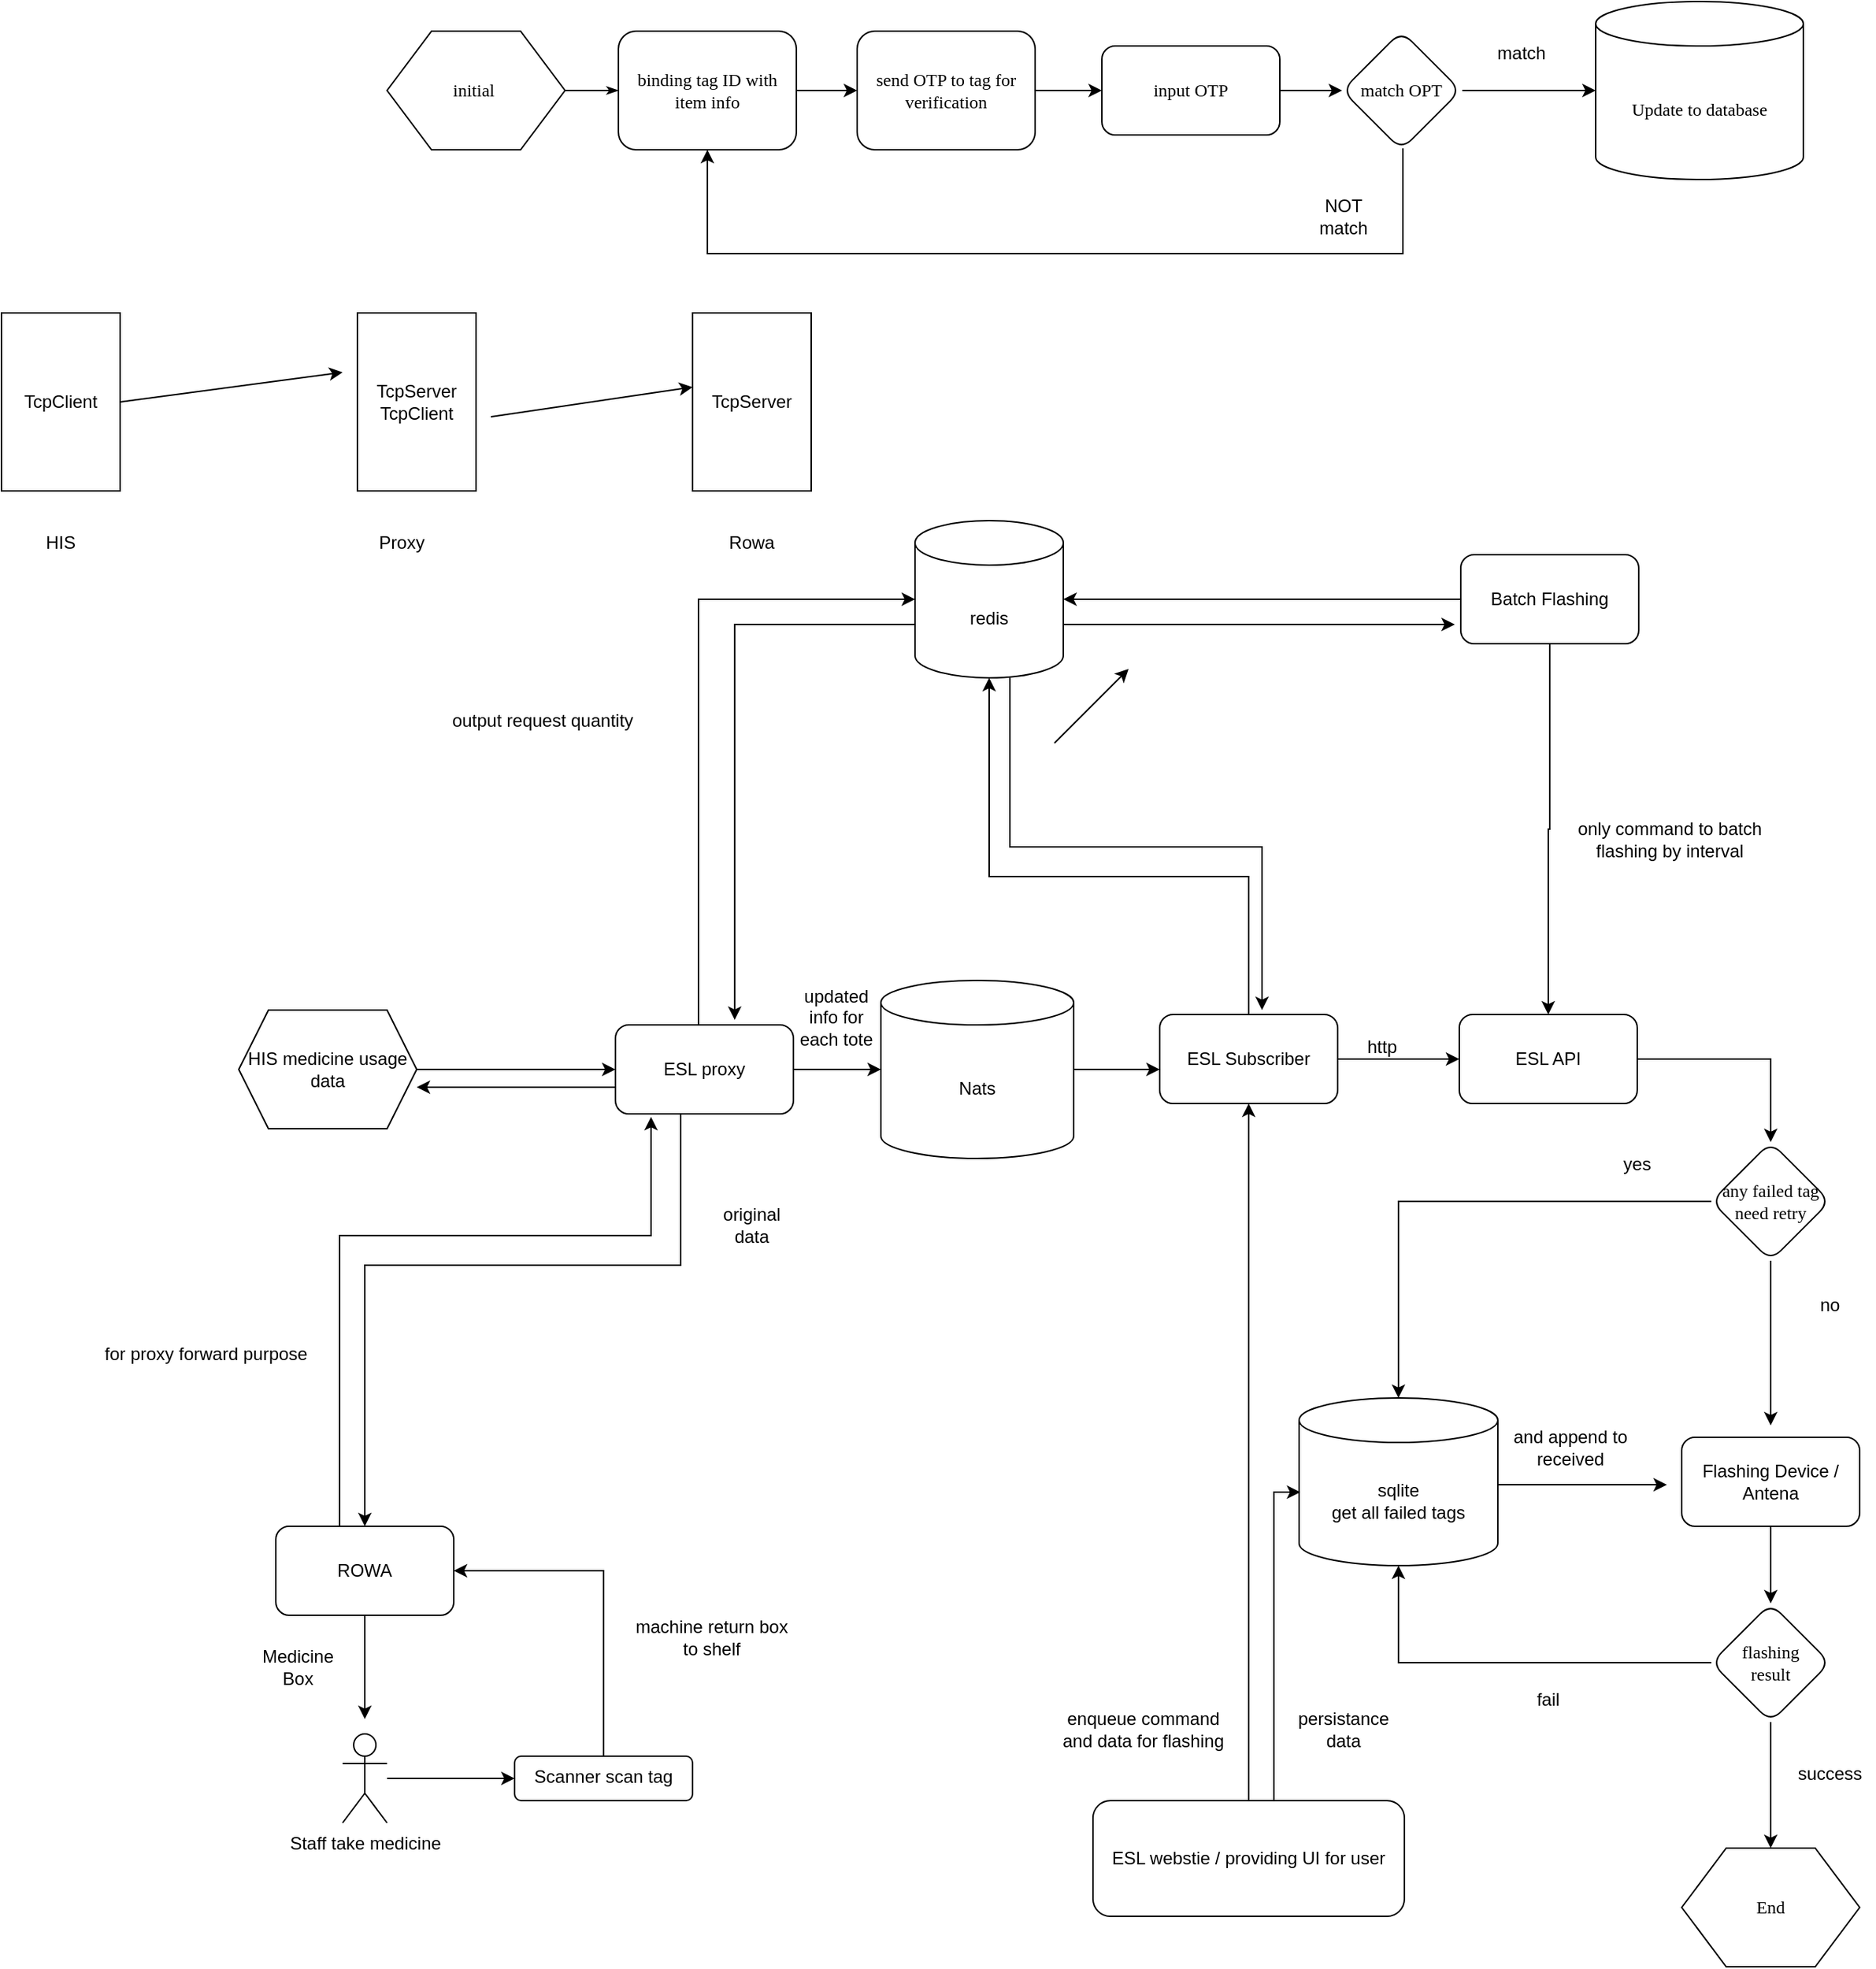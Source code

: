 <mxfile version="20.8.5" type="github">
  <diagram name="Page-1" id="8ce9d11a-91a2-4d17-14d8-a56ed91bf033">
    <mxGraphModel dx="1672" dy="836" grid="1" gridSize="10" guides="1" tooltips="1" connect="1" arrows="1" fold="1" page="1" pageScale="2" pageWidth="1100" pageHeight="850" background="none" math="0" shadow="0">
      <root>
        <mxCell id="0" />
        <mxCell id="1" parent="0" />
        <mxCell id="17ea667e15c223fc-28" style="edgeStyle=orthogonalEdgeStyle;rounded=1;html=1;labelBackgroundColor=none;startArrow=none;startFill=0;startSize=5;endArrow=classicThin;endFill=1;endSize=5;jettySize=auto;orthogonalLoop=1;strokeWidth=1;fontFamily=Verdana;fontSize=8" parent="1" source="17ea667e15c223fc-1" target="17ea667e15c223fc-2" edge="1">
          <mxGeometry relative="1" as="geometry" />
        </mxCell>
        <mxCell id="17ea667e15c223fc-1" value="initial&amp;nbsp;" style="shape=hexagon;perimeter=hexagonPerimeter;whiteSpace=wrap;html=1;rounded=0;shadow=0;labelBackgroundColor=none;strokeWidth=1;fontFamily=Verdana;fontSize=12;align=center;" parent="1" vertex="1">
          <mxGeometry x="590" y="100" width="120" height="80" as="geometry" />
        </mxCell>
        <mxCell id="yy2sZE4itZw_RQWSuxx_-3" value="" style="edgeStyle=orthogonalEdgeStyle;rounded=0;orthogonalLoop=1;jettySize=auto;html=1;" parent="1" source="17ea667e15c223fc-2" target="yy2sZE4itZw_RQWSuxx_-2" edge="1">
          <mxGeometry relative="1" as="geometry" />
        </mxCell>
        <mxCell id="17ea667e15c223fc-2" value="binding tag ID with item info&lt;br&gt;" style="rounded=1;whiteSpace=wrap;html=1;shadow=0;labelBackgroundColor=none;strokeWidth=1;fontFamily=Verdana;fontSize=12;align=center;" parent="1" vertex="1">
          <mxGeometry x="746" y="100" width="120" height="80" as="geometry" />
        </mxCell>
        <mxCell id="17ea667e15c223fc-26" value="End" style="shape=hexagon;perimeter=hexagonPerimeter;whiteSpace=wrap;html=1;rounded=0;shadow=0;labelBackgroundColor=none;strokeWidth=1;fontFamily=Verdana;fontSize=12;align=center;" parent="1" vertex="1">
          <mxGeometry x="1463" y="1325" width="120" height="80" as="geometry" />
        </mxCell>
        <mxCell id="yy2sZE4itZw_RQWSuxx_-5" value="" style="edgeStyle=orthogonalEdgeStyle;rounded=0;orthogonalLoop=1;jettySize=auto;html=1;" parent="1" source="yy2sZE4itZw_RQWSuxx_-2" target="yy2sZE4itZw_RQWSuxx_-4" edge="1">
          <mxGeometry relative="1" as="geometry" />
        </mxCell>
        <mxCell id="yy2sZE4itZw_RQWSuxx_-2" value="send OTP to tag for verification" style="rounded=1;whiteSpace=wrap;html=1;shadow=0;labelBackgroundColor=none;strokeWidth=1;fontFamily=Verdana;fontSize=12;align=center;" parent="1" vertex="1">
          <mxGeometry x="907" y="100" width="120" height="80" as="geometry" />
        </mxCell>
        <mxCell id="yy2sZE4itZw_RQWSuxx_-7" value="" style="edgeStyle=orthogonalEdgeStyle;rounded=0;orthogonalLoop=1;jettySize=auto;html=1;" parent="1" source="yy2sZE4itZw_RQWSuxx_-4" target="yy2sZE4itZw_RQWSuxx_-6" edge="1">
          <mxGeometry relative="1" as="geometry" />
        </mxCell>
        <mxCell id="yy2sZE4itZw_RQWSuxx_-4" value="input OTP" style="whiteSpace=wrap;html=1;fontFamily=Verdana;rounded=1;shadow=0;labelBackgroundColor=none;strokeWidth=1;" parent="1" vertex="1">
          <mxGeometry x="1072" y="110" width="120" height="60" as="geometry" />
        </mxCell>
        <mxCell id="yy2sZE4itZw_RQWSuxx_-8" style="edgeStyle=orthogonalEdgeStyle;rounded=0;orthogonalLoop=1;jettySize=auto;html=1;entryX=0.5;entryY=1;entryDx=0;entryDy=0;" parent="1" source="yy2sZE4itZw_RQWSuxx_-6" target="17ea667e15c223fc-2" edge="1">
          <mxGeometry relative="1" as="geometry">
            <Array as="points">
              <mxPoint x="1275" y="250" />
              <mxPoint x="806" y="250" />
            </Array>
          </mxGeometry>
        </mxCell>
        <mxCell id="yy2sZE4itZw_RQWSuxx_-12" value="" style="edgeStyle=orthogonalEdgeStyle;rounded=0;orthogonalLoop=1;jettySize=auto;html=1;" parent="1" edge="1">
          <mxGeometry relative="1" as="geometry">
            <mxPoint x="1315" y="140" as="sourcePoint" />
            <mxPoint x="1405" y="140" as="targetPoint" />
          </mxGeometry>
        </mxCell>
        <mxCell id="yy2sZE4itZw_RQWSuxx_-6" value="match OPT" style="rhombus;whiteSpace=wrap;html=1;fontFamily=Verdana;rounded=1;shadow=0;labelBackgroundColor=none;strokeWidth=1;" parent="1" vertex="1">
          <mxGeometry x="1234" y="100" width="80" height="80" as="geometry" />
        </mxCell>
        <mxCell id="yy2sZE4itZw_RQWSuxx_-9" value="NOT match&lt;br&gt;" style="text;html=1;strokeColor=none;fillColor=none;align=center;verticalAlign=middle;whiteSpace=wrap;rounded=0;" parent="1" vertex="1">
          <mxGeometry x="1205" y="210" width="60" height="30" as="geometry" />
        </mxCell>
        <mxCell id="yy2sZE4itZw_RQWSuxx_-13" value="match" style="text;html=1;strokeColor=none;fillColor=none;align=center;verticalAlign=middle;whiteSpace=wrap;rounded=0;" parent="1" vertex="1">
          <mxGeometry x="1325" y="100" width="60" height="30" as="geometry" />
        </mxCell>
        <mxCell id="yy2sZE4itZw_RQWSuxx_-18" value="" style="edgeStyle=orthogonalEdgeStyle;rounded=0;orthogonalLoop=1;jettySize=auto;html=1;" parent="1" source="yy2sZE4itZw_RQWSuxx_-16" target="yy2sZE4itZw_RQWSuxx_-17" edge="1">
          <mxGeometry relative="1" as="geometry" />
        </mxCell>
        <mxCell id="yy2sZE4itZw_RQWSuxx_-16" value="HIS medicine usage data" style="shape=hexagon;perimeter=hexagonPerimeter2;whiteSpace=wrap;html=1;fixedSize=1;" parent="1" vertex="1">
          <mxGeometry x="490" y="760" width="120" height="80" as="geometry" />
        </mxCell>
        <mxCell id="yy2sZE4itZw_RQWSuxx_-23" value="" style="edgeStyle=orthogonalEdgeStyle;rounded=0;orthogonalLoop=1;jettySize=auto;html=1;" parent="1" source="yy2sZE4itZw_RQWSuxx_-17" target="yy2sZE4itZw_RQWSuxx_-22" edge="1">
          <mxGeometry relative="1" as="geometry">
            <Array as="points">
              <mxPoint x="788" y="932" />
              <mxPoint x="575" y="932" />
            </Array>
          </mxGeometry>
        </mxCell>
        <mxCell id="hlQuVm98A-8ef_0kIV-_-12" style="edgeStyle=orthogonalEdgeStyle;rounded=0;orthogonalLoop=1;jettySize=auto;html=1;entryX=0;entryY=0.5;entryDx=0;entryDy=0;entryPerimeter=0;" parent="1" source="yy2sZE4itZw_RQWSuxx_-17" target="hlQuVm98A-8ef_0kIV-_-11" edge="1">
          <mxGeometry relative="1" as="geometry" />
        </mxCell>
        <mxCell id="Hav-0OUn_8LlEr3j1nNp-2" style="edgeStyle=orthogonalEdgeStyle;rounded=0;orthogonalLoop=1;jettySize=auto;html=1;entryX=0;entryY=0.5;entryDx=0;entryDy=0;entryPerimeter=0;" parent="1" source="yy2sZE4itZw_RQWSuxx_-17" target="Hav-0OUn_8LlEr3j1nNp-1" edge="1">
          <mxGeometry relative="1" as="geometry">
            <Array as="points">
              <mxPoint x="800" y="483" />
            </Array>
          </mxGeometry>
        </mxCell>
        <mxCell id="Hav-0OUn_8LlEr3j1nNp-6" style="edgeStyle=orthogonalEdgeStyle;rounded=0;orthogonalLoop=1;jettySize=auto;html=1;entryX=1;entryY=0.65;entryDx=0;entryDy=0;entryPerimeter=0;" parent="1" source="yy2sZE4itZw_RQWSuxx_-17" target="yy2sZE4itZw_RQWSuxx_-16" edge="1">
          <mxGeometry relative="1" as="geometry">
            <Array as="points">
              <mxPoint x="728" y="812" />
              <mxPoint x="728" y="812" />
            </Array>
          </mxGeometry>
        </mxCell>
        <mxCell id="yy2sZE4itZw_RQWSuxx_-17" value="ESL proxy" style="rounded=1;whiteSpace=wrap;html=1;" parent="1" vertex="1">
          <mxGeometry x="744" y="770" width="120" height="60" as="geometry" />
        </mxCell>
        <mxCell id="yy2sZE4itZw_RQWSuxx_-25" value="" style="edgeStyle=orthogonalEdgeStyle;rounded=0;orthogonalLoop=1;jettySize=auto;html=1;" parent="1" source="yy2sZE4itZw_RQWSuxx_-20" target="yy2sZE4itZw_RQWSuxx_-24" edge="1">
          <mxGeometry relative="1" as="geometry" />
        </mxCell>
        <mxCell id="Hav-0OUn_8LlEr3j1nNp-26" style="edgeStyle=orthogonalEdgeStyle;rounded=0;orthogonalLoop=1;jettySize=auto;html=1;entryX=0.5;entryY=1;entryDx=0;entryDy=0;entryPerimeter=0;" parent="1" source="yy2sZE4itZw_RQWSuxx_-20" target="Hav-0OUn_8LlEr3j1nNp-1" edge="1">
          <mxGeometry relative="1" as="geometry">
            <Array as="points">
              <mxPoint x="1171" y="670" />
              <mxPoint x="996" y="670" />
            </Array>
          </mxGeometry>
        </mxCell>
        <mxCell id="yy2sZE4itZw_RQWSuxx_-20" value="ESL Subscriber" style="whiteSpace=wrap;html=1;rounded=1;" parent="1" vertex="1">
          <mxGeometry x="1111" y="763" width="120" height="60" as="geometry" />
        </mxCell>
        <mxCell id="hlQuVm98A-8ef_0kIV-_-5" style="edgeStyle=orthogonalEdgeStyle;rounded=0;orthogonalLoop=1;jettySize=auto;html=1;" parent="1" source="yy2sZE4itZw_RQWSuxx_-22" edge="1">
          <mxGeometry relative="1" as="geometry">
            <mxPoint x="575" y="1238" as="targetPoint" />
          </mxGeometry>
        </mxCell>
        <mxCell id="Hav-0OUn_8LlEr3j1nNp-5" style="edgeStyle=orthogonalEdgeStyle;rounded=0;orthogonalLoop=1;jettySize=auto;html=1;" parent="1" source="yy2sZE4itZw_RQWSuxx_-22" edge="1">
          <mxGeometry relative="1" as="geometry">
            <mxPoint x="768" y="832" as="targetPoint" />
            <Array as="points">
              <mxPoint x="558" y="912" />
              <mxPoint x="768" y="912" />
            </Array>
          </mxGeometry>
        </mxCell>
        <mxCell id="yy2sZE4itZw_RQWSuxx_-22" value="ROWA" style="whiteSpace=wrap;html=1;rounded=1;" parent="1" vertex="1">
          <mxGeometry x="515" y="1108" width="120" height="60" as="geometry" />
        </mxCell>
        <mxCell id="hlQuVm98A-8ef_0kIV-_-19" style="edgeStyle=orthogonalEdgeStyle;rounded=0;orthogonalLoop=1;jettySize=auto;html=1;entryX=0.5;entryY=0;entryDx=0;entryDy=0;" parent="1" source="yy2sZE4itZw_RQWSuxx_-24" target="hlQuVm98A-8ef_0kIV-_-21" edge="1">
          <mxGeometry relative="1" as="geometry">
            <mxPoint x="1483" y="793" as="targetPoint" />
          </mxGeometry>
        </mxCell>
        <mxCell id="yy2sZE4itZw_RQWSuxx_-24" value="ESL API" style="whiteSpace=wrap;html=1;rounded=1;" parent="1" vertex="1">
          <mxGeometry x="1313" y="763" width="120" height="60" as="geometry" />
        </mxCell>
        <mxCell id="yy2sZE4itZw_RQWSuxx_-26" value="http" style="text;html=1;strokeColor=none;fillColor=none;align=center;verticalAlign=middle;whiteSpace=wrap;rounded=0;" parent="1" vertex="1">
          <mxGeometry x="1231" y="770" width="60" height="30" as="geometry" />
        </mxCell>
        <mxCell id="yy2sZE4itZw_RQWSuxx_-27" value="&lt;span style=&quot;font-family: Verdana;&quot;&gt;Update to database&lt;/span&gt;" style="shape=cylinder3;whiteSpace=wrap;html=1;boundedLbl=1;backgroundOutline=1;size=15;" parent="1" vertex="1">
          <mxGeometry x="1405" y="80" width="140" height="120" as="geometry" />
        </mxCell>
        <mxCell id="hlQuVm98A-8ef_0kIV-_-9" value="" style="edgeStyle=orthogonalEdgeStyle;rounded=0;orthogonalLoop=1;jettySize=auto;html=1;" parent="1" source="hlQuVm98A-8ef_0kIV-_-1" target="hlQuVm98A-8ef_0kIV-_-8" edge="1">
          <mxGeometry relative="1" as="geometry" />
        </mxCell>
        <mxCell id="hlQuVm98A-8ef_0kIV-_-1" value="Staff take medicine&lt;br&gt;" style="shape=umlActor;verticalLabelPosition=bottom;verticalAlign=top;html=1;outlineConnect=0;" parent="1" vertex="1">
          <mxGeometry x="560" y="1248" width="30" height="60" as="geometry" />
        </mxCell>
        <mxCell id="hlQuVm98A-8ef_0kIV-_-6" value="machine return&amp;nbsp;box to shelf" style="text;html=1;strokeColor=none;fillColor=none;align=center;verticalAlign=middle;whiteSpace=wrap;rounded=0;" parent="1" vertex="1">
          <mxGeometry x="754" y="1168" width="110" height="30" as="geometry" />
        </mxCell>
        <mxCell id="hlQuVm98A-8ef_0kIV-_-7" value="Medicine Box" style="text;html=1;strokeColor=none;fillColor=none;align=center;verticalAlign=middle;whiteSpace=wrap;rounded=0;" parent="1" vertex="1">
          <mxGeometry x="500" y="1188" width="60" height="30" as="geometry" />
        </mxCell>
        <mxCell id="hlQuVm98A-8ef_0kIV-_-10" style="edgeStyle=orthogonalEdgeStyle;rounded=0;orthogonalLoop=1;jettySize=auto;html=1;entryX=1;entryY=0.5;entryDx=0;entryDy=0;" parent="1" source="hlQuVm98A-8ef_0kIV-_-8" target="yy2sZE4itZw_RQWSuxx_-22" edge="1">
          <mxGeometry relative="1" as="geometry">
            <Array as="points">
              <mxPoint x="736" y="1138" />
            </Array>
          </mxGeometry>
        </mxCell>
        <mxCell id="hlQuVm98A-8ef_0kIV-_-8" value="Scanner scan tag" style="rounded=1;whiteSpace=wrap;html=1;verticalAlign=top;" parent="1" vertex="1">
          <mxGeometry x="676" y="1263" width="120" height="30" as="geometry" />
        </mxCell>
        <mxCell id="hlQuVm98A-8ef_0kIV-_-13" style="edgeStyle=orthogonalEdgeStyle;rounded=0;orthogonalLoop=1;jettySize=auto;html=1;entryX=0;entryY=0.617;entryDx=0;entryDy=0;entryPerimeter=0;" parent="1" source="hlQuVm98A-8ef_0kIV-_-11" target="yy2sZE4itZw_RQWSuxx_-20" edge="1">
          <mxGeometry relative="1" as="geometry">
            <Array as="points">
              <mxPoint x="1108" y="800" />
            </Array>
          </mxGeometry>
        </mxCell>
        <mxCell id="hlQuVm98A-8ef_0kIV-_-11" value="Nats" style="shape=cylinder3;whiteSpace=wrap;html=1;boundedLbl=1;backgroundOutline=1;size=15;" parent="1" vertex="1">
          <mxGeometry x="923" y="740" width="130" height="120" as="geometry" />
        </mxCell>
        <mxCell id="hlQuVm98A-8ef_0kIV-_-25" style="edgeStyle=orthogonalEdgeStyle;rounded=0;orthogonalLoop=1;jettySize=auto;html=1;" parent="1" source="hlQuVm98A-8ef_0kIV-_-14" edge="1">
          <mxGeometry relative="1" as="geometry">
            <mxPoint x="1453" y="1080" as="targetPoint" />
            <Array as="points">
              <mxPoint x="1433" y="1080" />
              <mxPoint x="1433" y="1080" />
            </Array>
          </mxGeometry>
        </mxCell>
        <mxCell id="hlQuVm98A-8ef_0kIV-_-14" value="sqlite&lt;br&gt;get all failed tags" style="shape=cylinder3;whiteSpace=wrap;html=1;boundedLbl=1;backgroundOutline=1;size=15;" parent="1" vertex="1">
          <mxGeometry x="1205" y="1021.5" width="134" height="113" as="geometry" />
        </mxCell>
        <mxCell id="hlQuVm98A-8ef_0kIV-_-22" style="edgeStyle=orthogonalEdgeStyle;rounded=0;orthogonalLoop=1;jettySize=auto;html=1;entryX=0.5;entryY=0;entryDx=0;entryDy=0;entryPerimeter=0;exitX=0;exitY=0.5;exitDx=0;exitDy=0;" parent="1" source="hlQuVm98A-8ef_0kIV-_-21" target="hlQuVm98A-8ef_0kIV-_-14" edge="1">
          <mxGeometry relative="1" as="geometry">
            <mxPoint x="1463" y="889" as="sourcePoint" />
          </mxGeometry>
        </mxCell>
        <mxCell id="hlQuVm98A-8ef_0kIV-_-26" style="edgeStyle=orthogonalEdgeStyle;rounded=0;orthogonalLoop=1;jettySize=auto;html=1;exitX=0.5;exitY=1;exitDx=0;exitDy=0;" parent="1" source="hlQuVm98A-8ef_0kIV-_-21" edge="1">
          <mxGeometry relative="1" as="geometry">
            <mxPoint x="1523" y="1040" as="targetPoint" />
          </mxGeometry>
        </mxCell>
        <mxCell id="hlQuVm98A-8ef_0kIV-_-21" value="any failed tag need retry" style="rhombus;whiteSpace=wrap;html=1;fontFamily=Verdana;rounded=1;shadow=0;labelBackgroundColor=none;strokeWidth=1;" parent="1" vertex="1">
          <mxGeometry x="1483" y="849" width="80" height="80" as="geometry" />
        </mxCell>
        <mxCell id="hlQuVm98A-8ef_0kIV-_-23" value="yes" style="text;html=1;strokeColor=none;fillColor=none;align=center;verticalAlign=middle;whiteSpace=wrap;rounded=0;" parent="1" vertex="1">
          <mxGeometry x="1403" y="849" width="60" height="30" as="geometry" />
        </mxCell>
        <mxCell id="hlQuVm98A-8ef_0kIV-_-27" value="no" style="text;html=1;strokeColor=none;fillColor=none;align=center;verticalAlign=middle;whiteSpace=wrap;rounded=0;" parent="1" vertex="1">
          <mxGeometry x="1533" y="944" width="60" height="30" as="geometry" />
        </mxCell>
        <mxCell id="hlQuVm98A-8ef_0kIV-_-30" style="edgeStyle=orthogonalEdgeStyle;rounded=0;orthogonalLoop=1;jettySize=auto;html=1;entryX=0.5;entryY=0;entryDx=0;entryDy=0;" parent="1" source="hlQuVm98A-8ef_0kIV-_-28" target="hlQuVm98A-8ef_0kIV-_-29" edge="1">
          <mxGeometry relative="1" as="geometry" />
        </mxCell>
        <mxCell id="hlQuVm98A-8ef_0kIV-_-28" value="Flashing Device / Antena" style="whiteSpace=wrap;html=1;rounded=1;" parent="1" vertex="1">
          <mxGeometry x="1463" y="1048" width="120" height="60" as="geometry" />
        </mxCell>
        <mxCell id="hlQuVm98A-8ef_0kIV-_-31" style="edgeStyle=orthogonalEdgeStyle;rounded=0;orthogonalLoop=1;jettySize=auto;html=1;entryX=0.5;entryY=0;entryDx=0;entryDy=0;" parent="1" source="hlQuVm98A-8ef_0kIV-_-29" target="17ea667e15c223fc-26" edge="1">
          <mxGeometry relative="1" as="geometry" />
        </mxCell>
        <mxCell id="hlQuVm98A-8ef_0kIV-_-32" style="edgeStyle=orthogonalEdgeStyle;rounded=0;orthogonalLoop=1;jettySize=auto;html=1;entryX=0.5;entryY=1;entryDx=0;entryDy=0;entryPerimeter=0;" parent="1" source="hlQuVm98A-8ef_0kIV-_-29" target="hlQuVm98A-8ef_0kIV-_-14" edge="1">
          <mxGeometry relative="1" as="geometry">
            <mxPoint x="1403" y="1020" as="targetPoint" />
          </mxGeometry>
        </mxCell>
        <mxCell id="hlQuVm98A-8ef_0kIV-_-29" value="flashing &lt;br&gt;result" style="rhombus;whiteSpace=wrap;html=1;fontFamily=Verdana;rounded=1;shadow=0;labelBackgroundColor=none;strokeWidth=1;" parent="1" vertex="1">
          <mxGeometry x="1483" y="1160" width="80" height="80" as="geometry" />
        </mxCell>
        <mxCell id="hlQuVm98A-8ef_0kIV-_-33" value="fail" style="text;html=1;strokeColor=none;fillColor=none;align=center;verticalAlign=middle;whiteSpace=wrap;rounded=0;" parent="1" vertex="1">
          <mxGeometry x="1343" y="1210" width="60" height="30" as="geometry" />
        </mxCell>
        <mxCell id="hlQuVm98A-8ef_0kIV-_-34" value="success&lt;br&gt;" style="text;html=1;strokeColor=none;fillColor=none;align=center;verticalAlign=middle;whiteSpace=wrap;rounded=0;" parent="1" vertex="1">
          <mxGeometry x="1533" y="1260" width="60" height="30" as="geometry" />
        </mxCell>
        <mxCell id="EsJ7SlI_bXSpcJvRI99j-1" value="and append to received" style="text;html=1;strokeColor=none;fillColor=none;align=center;verticalAlign=middle;whiteSpace=wrap;rounded=0;" parent="1" vertex="1">
          <mxGeometry x="1343" y="1040" width="90" height="30" as="geometry" />
        </mxCell>
        <mxCell id="Hav-0OUn_8LlEr3j1nNp-22" style="edgeStyle=orthogonalEdgeStyle;rounded=0;orthogonalLoop=1;jettySize=auto;html=1;entryX=0.67;entryY=-0.057;entryDx=0;entryDy=0;entryPerimeter=0;" parent="1" source="Hav-0OUn_8LlEr3j1nNp-1" target="yy2sZE4itZw_RQWSuxx_-17" edge="1">
          <mxGeometry relative="1" as="geometry">
            <Array as="points">
              <mxPoint x="824" y="500" />
            </Array>
          </mxGeometry>
        </mxCell>
        <mxCell id="Hav-0OUn_8LlEr3j1nNp-24" style="edgeStyle=orthogonalEdgeStyle;rounded=0;orthogonalLoop=1;jettySize=auto;html=1;" parent="1" source="Hav-0OUn_8LlEr3j1nNp-1" edge="1">
          <mxGeometry relative="1" as="geometry">
            <mxPoint x="1310" y="500" as="targetPoint" />
            <Array as="points">
              <mxPoint x="1100" y="500" />
              <mxPoint x="1100" y="500" />
            </Array>
          </mxGeometry>
        </mxCell>
        <mxCell id="Hav-0OUn_8LlEr3j1nNp-27" style="edgeStyle=orthogonalEdgeStyle;rounded=0;orthogonalLoop=1;jettySize=auto;html=1;" parent="1" source="Hav-0OUn_8LlEr3j1nNp-1" edge="1">
          <mxGeometry relative="1" as="geometry">
            <mxPoint x="1180" y="760.0" as="targetPoint" />
            <Array as="points">
              <mxPoint x="1010" y="650" />
              <mxPoint x="1180" y="650" />
            </Array>
          </mxGeometry>
        </mxCell>
        <mxCell id="Hav-0OUn_8LlEr3j1nNp-1" value="redis&lt;br&gt;" style="shape=cylinder3;whiteSpace=wrap;html=1;boundedLbl=1;backgroundOutline=1;size=15;" parent="1" vertex="1">
          <mxGeometry x="946" y="430" width="100" height="106" as="geometry" />
        </mxCell>
        <mxCell id="Hav-0OUn_8LlEr3j1nNp-3" value="for proxy forward purpose" style="text;html=1;strokeColor=none;fillColor=none;align=center;verticalAlign=middle;whiteSpace=wrap;rounded=0;" parent="1" vertex="1">
          <mxGeometry x="390" y="974" width="156" height="36" as="geometry" />
        </mxCell>
        <mxCell id="Hav-0OUn_8LlEr3j1nNp-8" style="edgeStyle=orthogonalEdgeStyle;rounded=0;orthogonalLoop=1;jettySize=auto;html=1;entryX=0.006;entryY=0.562;entryDx=0;entryDy=0;entryPerimeter=0;" parent="1" source="Hav-0OUn_8LlEr3j1nNp-7" target="hlQuVm98A-8ef_0kIV-_-14" edge="1">
          <mxGeometry relative="1" as="geometry">
            <Array as="points">
              <mxPoint x="1188" y="1085" />
            </Array>
          </mxGeometry>
        </mxCell>
        <mxCell id="Hav-0OUn_8LlEr3j1nNp-9" style="edgeStyle=orthogonalEdgeStyle;rounded=0;orthogonalLoop=1;jettySize=auto;html=1;entryX=0.5;entryY=1;entryDx=0;entryDy=0;" parent="1" source="Hav-0OUn_8LlEr3j1nNp-7" target="yy2sZE4itZw_RQWSuxx_-20" edge="1">
          <mxGeometry relative="1" as="geometry" />
        </mxCell>
        <mxCell id="Hav-0OUn_8LlEr3j1nNp-7" value="ESL webstie / providing UI for user" style="rounded=1;whiteSpace=wrap;html=1;" parent="1" vertex="1">
          <mxGeometry x="1066" y="1293" width="210" height="78" as="geometry" />
        </mxCell>
        <mxCell id="Hav-0OUn_8LlEr3j1nNp-10" value="persistance data" style="text;html=1;strokeColor=none;fillColor=none;align=center;verticalAlign=middle;whiteSpace=wrap;rounded=0;" parent="1" vertex="1">
          <mxGeometry x="1205" y="1230" width="60" height="30" as="geometry" />
        </mxCell>
        <mxCell id="Hav-0OUn_8LlEr3j1nNp-11" value="enqueue command and data for flashing" style="text;html=1;strokeColor=none;fillColor=none;align=center;verticalAlign=middle;whiteSpace=wrap;rounded=0;" parent="1" vertex="1">
          <mxGeometry x="1039" y="1230" width="122" height="30" as="geometry" />
        </mxCell>
        <mxCell id="Hav-0OUn_8LlEr3j1nNp-23" style="edgeStyle=orthogonalEdgeStyle;rounded=0;orthogonalLoop=1;jettySize=auto;html=1;entryX=1;entryY=0.5;entryDx=0;entryDy=0;entryPerimeter=0;" parent="1" source="Hav-0OUn_8LlEr3j1nNp-12" target="Hav-0OUn_8LlEr3j1nNp-1" edge="1">
          <mxGeometry relative="1" as="geometry" />
        </mxCell>
        <mxCell id="Hav-0OUn_8LlEr3j1nNp-25" style="edgeStyle=orthogonalEdgeStyle;rounded=0;orthogonalLoop=1;jettySize=auto;html=1;entryX=0.5;entryY=0;entryDx=0;entryDy=0;" parent="1" source="Hav-0OUn_8LlEr3j1nNp-12" target="yy2sZE4itZw_RQWSuxx_-24" edge="1">
          <mxGeometry relative="1" as="geometry">
            <Array as="points">
              <mxPoint x="1374" y="638" />
              <mxPoint x="1373" y="638" />
            </Array>
          </mxGeometry>
        </mxCell>
        <mxCell id="Hav-0OUn_8LlEr3j1nNp-12" value="Batch Flashing" style="rounded=1;whiteSpace=wrap;html=1;" parent="1" vertex="1">
          <mxGeometry x="1314" y="453" width="120" height="60" as="geometry" />
        </mxCell>
        <mxCell id="Hav-0OUn_8LlEr3j1nNp-20" value="only command to batch flashing by interval&lt;br&gt;" style="text;html=1;strokeColor=none;fillColor=none;align=center;verticalAlign=middle;whiteSpace=wrap;rounded=0;" parent="1" vertex="1">
          <mxGeometry x="1390" y="630" width="130" height="30" as="geometry" />
        </mxCell>
        <mxCell id="Hav-0OUn_8LlEr3j1nNp-29" value="original data" style="text;html=1;strokeColor=none;fillColor=none;align=center;verticalAlign=middle;whiteSpace=wrap;rounded=0;" parent="1" vertex="1">
          <mxGeometry x="806" y="890" width="60" height="30" as="geometry" />
        </mxCell>
        <mxCell id="Hav-0OUn_8LlEr3j1nNp-30" value="output request quantity" style="text;html=1;strokeColor=none;fillColor=none;align=center;verticalAlign=middle;whiteSpace=wrap;rounded=0;" parent="1" vertex="1">
          <mxGeometry x="610" y="550" width="170" height="30" as="geometry" />
        </mxCell>
        <mxCell id="Hav-0OUn_8LlEr3j1nNp-32" value="updated info for each tote" style="text;html=1;strokeColor=none;fillColor=none;align=center;verticalAlign=middle;whiteSpace=wrap;rounded=0;" parent="1" vertex="1">
          <mxGeometry x="863" y="750" width="60" height="30" as="geometry" />
        </mxCell>
        <mxCell id="tkSOSlgsqHl_lDdYu3gP-1" value="TcpClient" style="rounded=0;whiteSpace=wrap;html=1;" vertex="1" parent="1">
          <mxGeometry x="330" y="290" width="80" height="120" as="geometry" />
        </mxCell>
        <mxCell id="tkSOSlgsqHl_lDdYu3gP-2" value="" style="endArrow=classic;html=1;rounded=0;" edge="1" parent="1">
          <mxGeometry width="50" height="50" relative="1" as="geometry">
            <mxPoint x="1040" y="580" as="sourcePoint" />
            <mxPoint x="1090" y="530" as="targetPoint" />
          </mxGeometry>
        </mxCell>
        <mxCell id="tkSOSlgsqHl_lDdYu3gP-4" value="TcpServer&lt;br&gt;TcpClient" style="rounded=0;whiteSpace=wrap;html=1;" vertex="1" parent="1">
          <mxGeometry x="570" y="290" width="80" height="120" as="geometry" />
        </mxCell>
        <mxCell id="tkSOSlgsqHl_lDdYu3gP-5" value="TcpServer" style="rounded=0;whiteSpace=wrap;html=1;" vertex="1" parent="1">
          <mxGeometry x="796" y="290" width="80" height="120" as="geometry" />
        </mxCell>
        <mxCell id="tkSOSlgsqHl_lDdYu3gP-6" value="" style="endArrow=classic;html=1;rounded=0;exitX=1;exitY=0.5;exitDx=0;exitDy=0;" edge="1" parent="1" source="tkSOSlgsqHl_lDdYu3gP-1">
          <mxGeometry width="50" height="50" relative="1" as="geometry">
            <mxPoint x="410" y="350" as="sourcePoint" />
            <mxPoint x="560" y="330" as="targetPoint" />
          </mxGeometry>
        </mxCell>
        <mxCell id="tkSOSlgsqHl_lDdYu3gP-8" value="" style="endArrow=classic;html=1;rounded=0;" edge="1" parent="1">
          <mxGeometry width="50" height="50" relative="1" as="geometry">
            <mxPoint x="660" y="360" as="sourcePoint" />
            <mxPoint x="796" y="340" as="targetPoint" />
          </mxGeometry>
        </mxCell>
        <mxCell id="tkSOSlgsqHl_lDdYu3gP-9" value="HIS" style="text;html=1;strokeColor=none;fillColor=none;align=center;verticalAlign=middle;whiteSpace=wrap;rounded=0;" vertex="1" parent="1">
          <mxGeometry x="340" y="430" width="60" height="30" as="geometry" />
        </mxCell>
        <mxCell id="tkSOSlgsqHl_lDdYu3gP-10" value="Proxy" style="text;html=1;strokeColor=none;fillColor=none;align=center;verticalAlign=middle;whiteSpace=wrap;rounded=0;" vertex="1" parent="1">
          <mxGeometry x="570" y="430" width="60" height="30" as="geometry" />
        </mxCell>
        <mxCell id="tkSOSlgsqHl_lDdYu3gP-11" value="Rowa" style="text;html=1;strokeColor=none;fillColor=none;align=center;verticalAlign=middle;whiteSpace=wrap;rounded=0;" vertex="1" parent="1">
          <mxGeometry x="806" y="430" width="60" height="30" as="geometry" />
        </mxCell>
      </root>
    </mxGraphModel>
  </diagram>
</mxfile>
